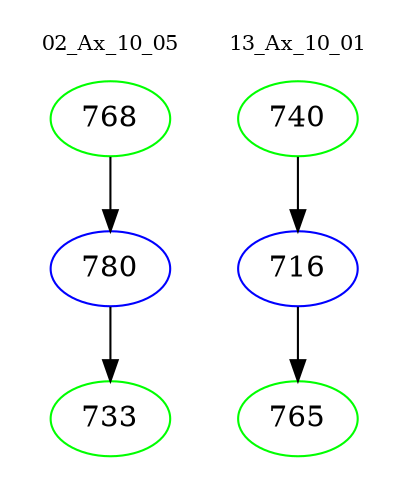 digraph{
subgraph cluster_0 {
color = white
label = "02_Ax_10_05";
fontsize=10;
T0_768 [label="768", color="green"]
T0_768 -> T0_780 [color="black"]
T0_780 [label="780", color="blue"]
T0_780 -> T0_733 [color="black"]
T0_733 [label="733", color="green"]
}
subgraph cluster_1 {
color = white
label = "13_Ax_10_01";
fontsize=10;
T1_740 [label="740", color="green"]
T1_740 -> T1_716 [color="black"]
T1_716 [label="716", color="blue"]
T1_716 -> T1_765 [color="black"]
T1_765 [label="765", color="green"]
}
}
